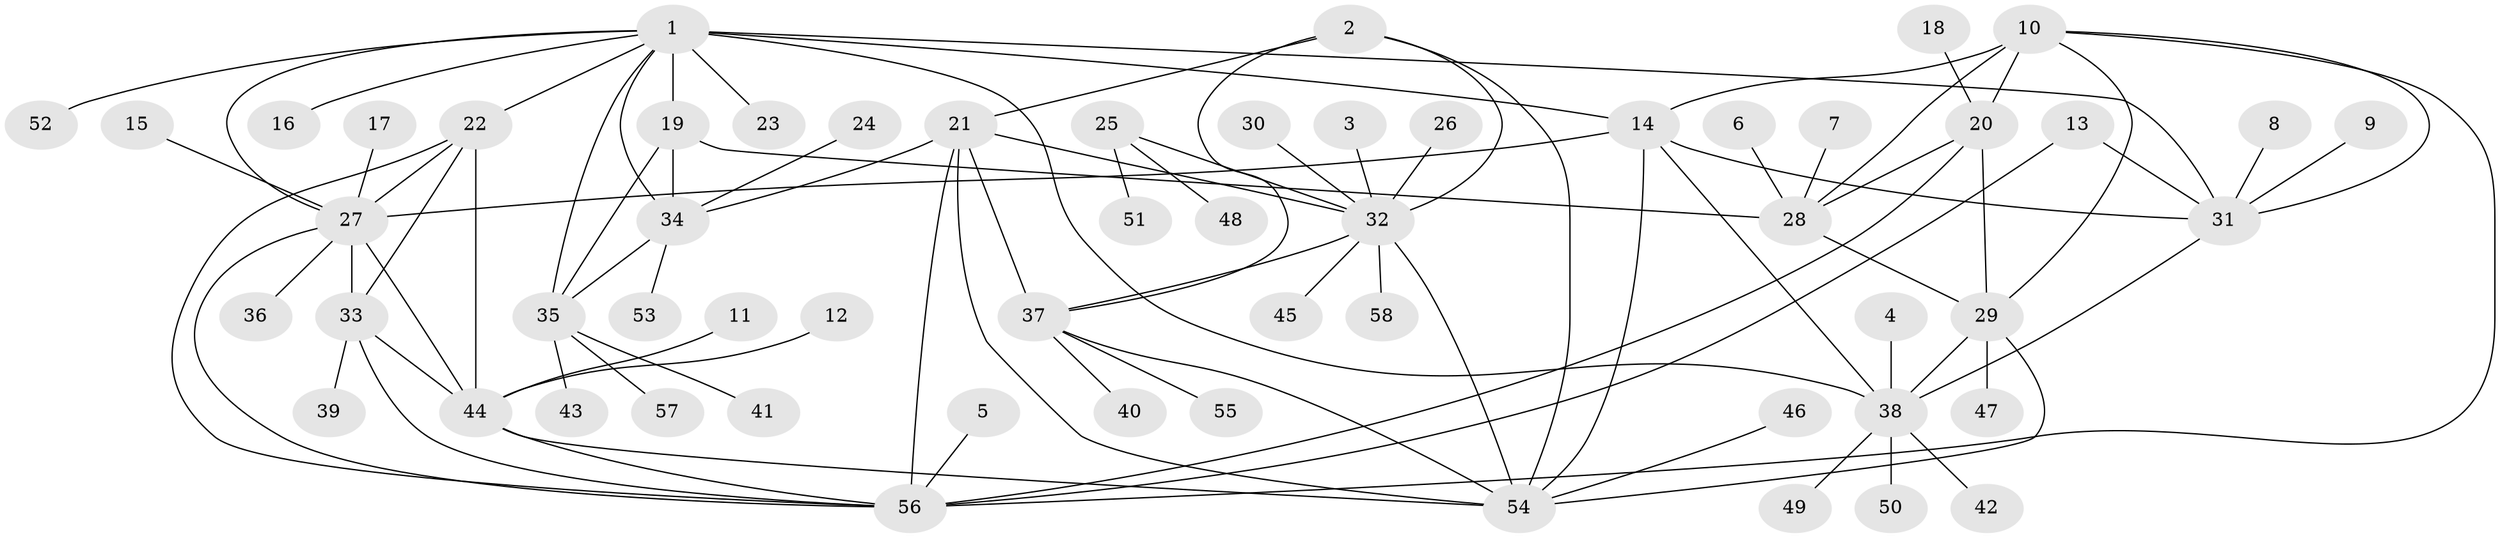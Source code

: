 // original degree distribution, {7: 0.03508771929824561, 5: 0.02631578947368421, 8: 0.07017543859649122, 6: 0.03508771929824561, 9: 0.017543859649122806, 11: 0.017543859649122806, 10: 0.017543859649122806, 4: 0.008771929824561403, 2: 0.23684210526315788, 1: 0.5263157894736842, 3: 0.008771929824561403}
// Generated by graph-tools (version 1.1) at 2025/26/03/09/25 03:26:34]
// undirected, 58 vertices, 90 edges
graph export_dot {
graph [start="1"]
  node [color=gray90,style=filled];
  1;
  2;
  3;
  4;
  5;
  6;
  7;
  8;
  9;
  10;
  11;
  12;
  13;
  14;
  15;
  16;
  17;
  18;
  19;
  20;
  21;
  22;
  23;
  24;
  25;
  26;
  27;
  28;
  29;
  30;
  31;
  32;
  33;
  34;
  35;
  36;
  37;
  38;
  39;
  40;
  41;
  42;
  43;
  44;
  45;
  46;
  47;
  48;
  49;
  50;
  51;
  52;
  53;
  54;
  55;
  56;
  57;
  58;
  1 -- 14 [weight=2.0];
  1 -- 16 [weight=1.0];
  1 -- 19 [weight=2.0];
  1 -- 22 [weight=1.0];
  1 -- 23 [weight=1.0];
  1 -- 27 [weight=1.0];
  1 -- 31 [weight=2.0];
  1 -- 34 [weight=2.0];
  1 -- 35 [weight=2.0];
  1 -- 38 [weight=2.0];
  1 -- 52 [weight=1.0];
  2 -- 21 [weight=1.0];
  2 -- 32 [weight=1.0];
  2 -- 37 [weight=1.0];
  2 -- 54 [weight=1.0];
  3 -- 32 [weight=1.0];
  4 -- 38 [weight=1.0];
  5 -- 56 [weight=1.0];
  6 -- 28 [weight=1.0];
  7 -- 28 [weight=1.0];
  8 -- 31 [weight=1.0];
  9 -- 31 [weight=1.0];
  10 -- 14 [weight=1.0];
  10 -- 20 [weight=2.0];
  10 -- 28 [weight=2.0];
  10 -- 29 [weight=2.0];
  10 -- 31 [weight=1.0];
  10 -- 56 [weight=1.0];
  11 -- 44 [weight=1.0];
  12 -- 44 [weight=1.0];
  13 -- 31 [weight=1.0];
  13 -- 56 [weight=1.0];
  14 -- 27 [weight=1.0];
  14 -- 31 [weight=1.0];
  14 -- 38 [weight=1.0];
  14 -- 54 [weight=1.0];
  15 -- 27 [weight=1.0];
  17 -- 27 [weight=1.0];
  18 -- 20 [weight=1.0];
  19 -- 28 [weight=1.0];
  19 -- 34 [weight=1.0];
  19 -- 35 [weight=1.0];
  20 -- 28 [weight=1.0];
  20 -- 29 [weight=1.0];
  20 -- 56 [weight=1.0];
  21 -- 32 [weight=1.0];
  21 -- 34 [weight=1.0];
  21 -- 37 [weight=1.0];
  21 -- 54 [weight=1.0];
  21 -- 56 [weight=2.0];
  22 -- 27 [weight=1.0];
  22 -- 33 [weight=1.0];
  22 -- 44 [weight=1.0];
  22 -- 56 [weight=1.0];
  24 -- 34 [weight=1.0];
  25 -- 32 [weight=1.0];
  25 -- 48 [weight=1.0];
  25 -- 51 [weight=1.0];
  26 -- 32 [weight=1.0];
  27 -- 33 [weight=1.0];
  27 -- 36 [weight=1.0];
  27 -- 44 [weight=1.0];
  27 -- 56 [weight=1.0];
  28 -- 29 [weight=1.0];
  29 -- 38 [weight=1.0];
  29 -- 47 [weight=1.0];
  29 -- 54 [weight=1.0];
  30 -- 32 [weight=1.0];
  31 -- 38 [weight=1.0];
  32 -- 37 [weight=1.0];
  32 -- 45 [weight=1.0];
  32 -- 54 [weight=1.0];
  32 -- 58 [weight=1.0];
  33 -- 39 [weight=1.0];
  33 -- 44 [weight=1.0];
  33 -- 56 [weight=1.0];
  34 -- 35 [weight=1.0];
  34 -- 53 [weight=1.0];
  35 -- 41 [weight=1.0];
  35 -- 43 [weight=1.0];
  35 -- 57 [weight=1.0];
  37 -- 40 [weight=1.0];
  37 -- 54 [weight=1.0];
  37 -- 55 [weight=1.0];
  38 -- 42 [weight=1.0];
  38 -- 49 [weight=1.0];
  38 -- 50 [weight=1.0];
  44 -- 54 [weight=1.0];
  44 -- 56 [weight=1.0];
  46 -- 54 [weight=1.0];
}
